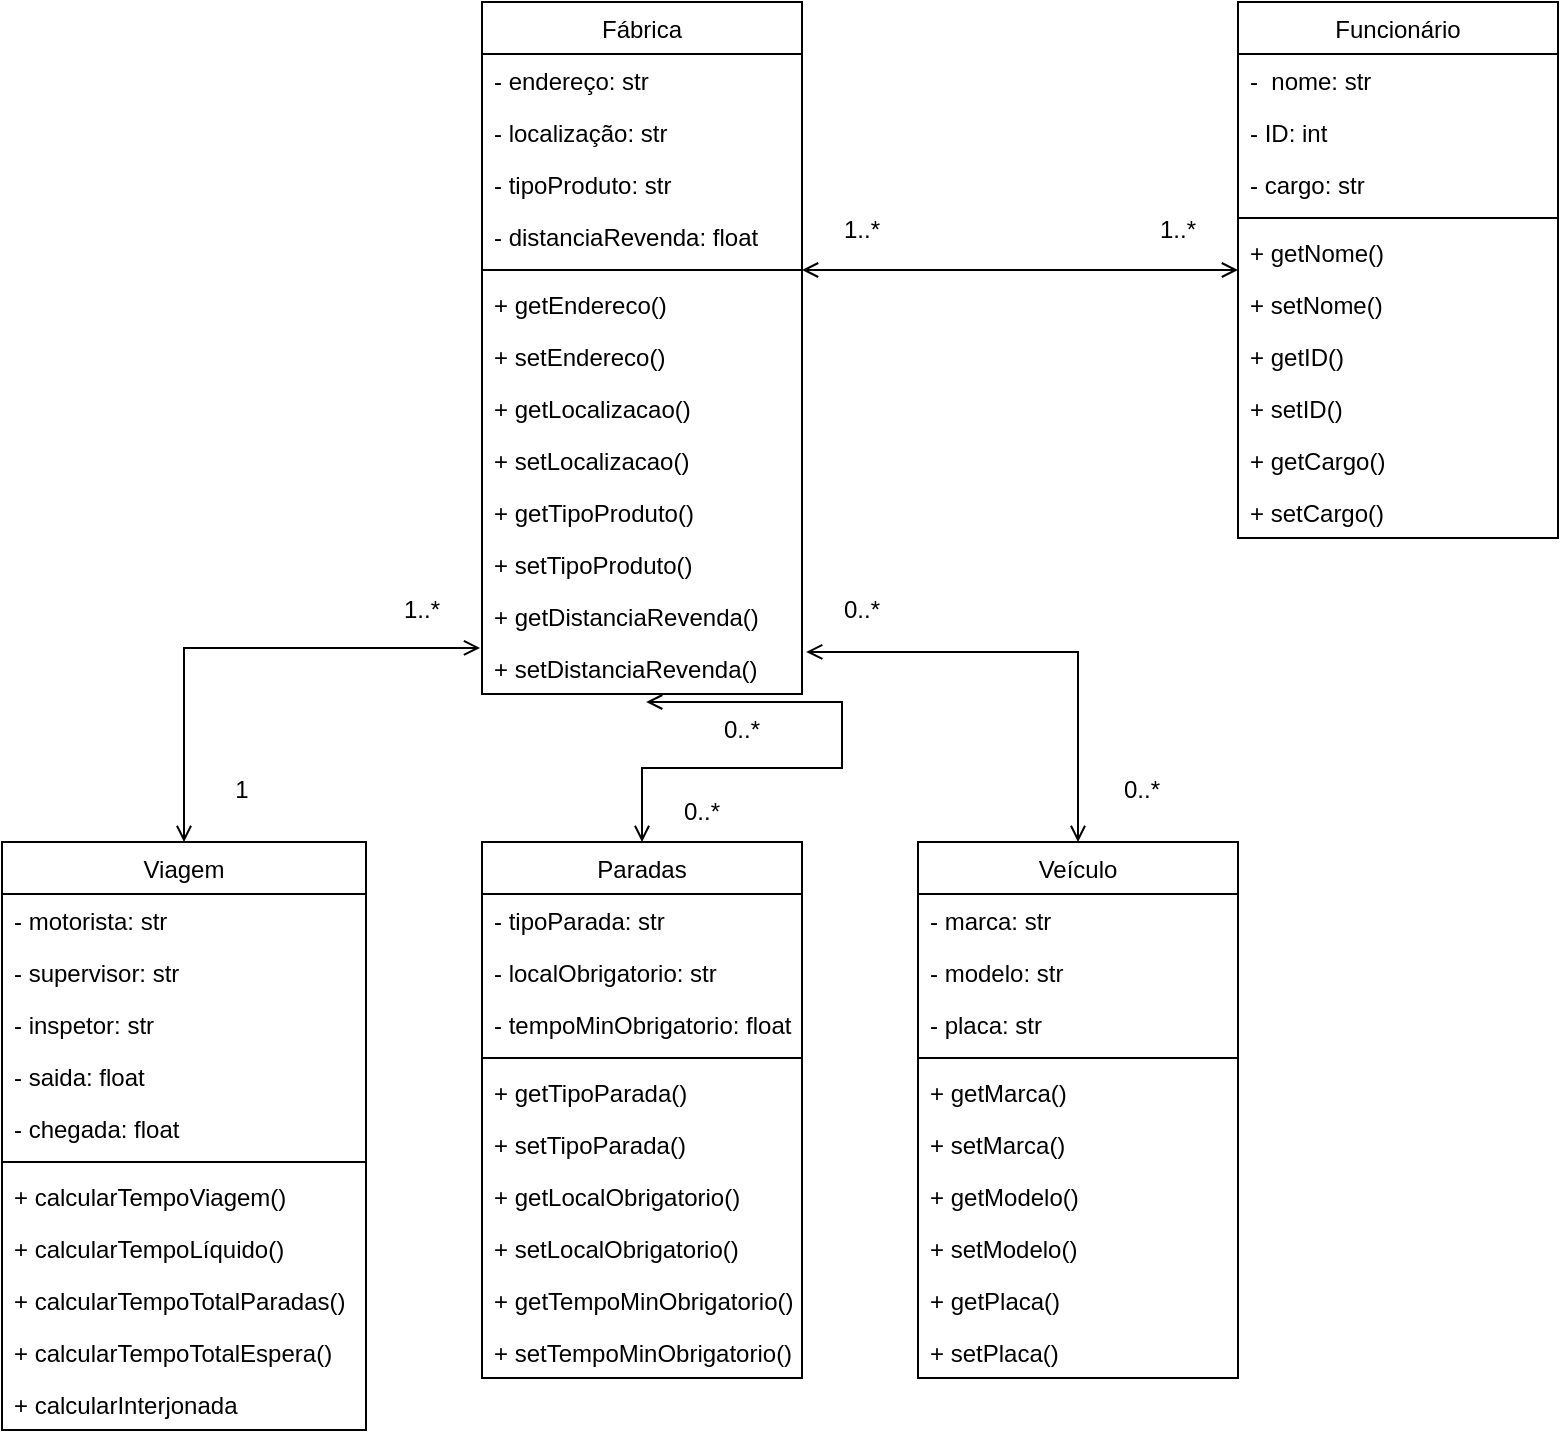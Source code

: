 <mxfile version="24.3.1" type="github">
  <diagram id="C5RBs43oDa-KdzZeNtuy" name="Page-1">
    <mxGraphModel dx="2261" dy="746" grid="1" gridSize="10" guides="1" tooltips="1" connect="1" arrows="1" fold="1" page="1" pageScale="1" pageWidth="827" pageHeight="1169" math="0" shadow="0">
      <root>
        <mxCell id="WIyWlLk6GJQsqaUBKTNV-0" />
        <mxCell id="WIyWlLk6GJQsqaUBKTNV-1" parent="WIyWlLk6GJQsqaUBKTNV-0" />
        <mxCell id="zkfFHV4jXpPFQw0GAbJ--0" value="Fábrica" style="swimlane;fontStyle=0;align=center;verticalAlign=top;childLayout=stackLayout;horizontal=1;startSize=26;horizontalStack=0;resizeParent=1;resizeLast=0;collapsible=1;marginBottom=0;rounded=0;shadow=0;strokeWidth=1;" parent="WIyWlLk6GJQsqaUBKTNV-1" vertex="1">
          <mxGeometry x="220" y="51" width="160" height="346" as="geometry">
            <mxRectangle x="230" y="140" width="160" height="26" as="alternateBounds" />
          </mxGeometry>
        </mxCell>
        <mxCell id="zkfFHV4jXpPFQw0GAbJ--1" value="- endereço: str" style="text;align=left;verticalAlign=top;spacingLeft=4;spacingRight=4;overflow=hidden;rotatable=0;points=[[0,0.5],[1,0.5]];portConstraint=eastwest;" parent="zkfFHV4jXpPFQw0GAbJ--0" vertex="1">
          <mxGeometry y="26" width="160" height="26" as="geometry" />
        </mxCell>
        <mxCell id="zkfFHV4jXpPFQw0GAbJ--2" value="- localização: str" style="text;align=left;verticalAlign=top;spacingLeft=4;spacingRight=4;overflow=hidden;rotatable=0;points=[[0,0.5],[1,0.5]];portConstraint=eastwest;rounded=0;shadow=0;html=0;" parent="zkfFHV4jXpPFQw0GAbJ--0" vertex="1">
          <mxGeometry y="52" width="160" height="26" as="geometry" />
        </mxCell>
        <mxCell id="zkfFHV4jXpPFQw0GAbJ--3" value="- tipoProduto: str" style="text;align=left;verticalAlign=top;spacingLeft=4;spacingRight=4;overflow=hidden;rotatable=0;points=[[0,0.5],[1,0.5]];portConstraint=eastwest;rounded=0;shadow=0;html=0;" parent="zkfFHV4jXpPFQw0GAbJ--0" vertex="1">
          <mxGeometry y="78" width="160" height="26" as="geometry" />
        </mxCell>
        <mxCell id="FqlmNI9uhESpFJYlup9E-16" value="- distanciaRevenda: float" style="text;align=left;verticalAlign=top;spacingLeft=4;spacingRight=4;overflow=hidden;rotatable=0;points=[[0,0.5],[1,0.5]];portConstraint=eastwest;rounded=0;shadow=0;html=0;" vertex="1" parent="zkfFHV4jXpPFQw0GAbJ--0">
          <mxGeometry y="104" width="160" height="26" as="geometry" />
        </mxCell>
        <mxCell id="zkfFHV4jXpPFQw0GAbJ--4" value="" style="line;html=1;strokeWidth=1;align=left;verticalAlign=middle;spacingTop=-1;spacingLeft=3;spacingRight=3;rotatable=0;labelPosition=right;points=[];portConstraint=eastwest;" parent="zkfFHV4jXpPFQw0GAbJ--0" vertex="1">
          <mxGeometry y="130" width="160" height="8" as="geometry" />
        </mxCell>
        <mxCell id="FqlmNI9uhESpFJYlup9E-23" value="+ getEndereco()" style="text;align=left;verticalAlign=top;spacingLeft=4;spacingRight=4;overflow=hidden;rotatable=0;points=[[0,0.5],[1,0.5]];portConstraint=eastwest;rounded=0;shadow=0;html=0;" vertex="1" parent="zkfFHV4jXpPFQw0GAbJ--0">
          <mxGeometry y="138" width="160" height="26" as="geometry" />
        </mxCell>
        <mxCell id="FqlmNI9uhESpFJYlup9E-24" value="+ setEndereco()" style="text;align=left;verticalAlign=top;spacingLeft=4;spacingRight=4;overflow=hidden;rotatable=0;points=[[0,0.5],[1,0.5]];portConstraint=eastwest;rounded=0;shadow=0;html=0;" vertex="1" parent="zkfFHV4jXpPFQw0GAbJ--0">
          <mxGeometry y="164" width="160" height="26" as="geometry" />
        </mxCell>
        <mxCell id="FqlmNI9uhESpFJYlup9E-25" value="+ getLocalizacao()" style="text;align=left;verticalAlign=top;spacingLeft=4;spacingRight=4;overflow=hidden;rotatable=0;points=[[0,0.5],[1,0.5]];portConstraint=eastwest;rounded=0;shadow=0;html=0;" vertex="1" parent="zkfFHV4jXpPFQw0GAbJ--0">
          <mxGeometry y="190" width="160" height="26" as="geometry" />
        </mxCell>
        <mxCell id="FqlmNI9uhESpFJYlup9E-26" value="+ setLocalizacao()" style="text;align=left;verticalAlign=top;spacingLeft=4;spacingRight=4;overflow=hidden;rotatable=0;points=[[0,0.5],[1,0.5]];portConstraint=eastwest;rounded=0;shadow=0;html=0;" vertex="1" parent="zkfFHV4jXpPFQw0GAbJ--0">
          <mxGeometry y="216" width="160" height="26" as="geometry" />
        </mxCell>
        <mxCell id="FqlmNI9uhESpFJYlup9E-27" value="+ getTipoProduto()" style="text;align=left;verticalAlign=top;spacingLeft=4;spacingRight=4;overflow=hidden;rotatable=0;points=[[0,0.5],[1,0.5]];portConstraint=eastwest;rounded=0;shadow=0;html=0;" vertex="1" parent="zkfFHV4jXpPFQw0GAbJ--0">
          <mxGeometry y="242" width="160" height="26" as="geometry" />
        </mxCell>
        <mxCell id="FqlmNI9uhESpFJYlup9E-28" value="+ setTipoProduto()" style="text;align=left;verticalAlign=top;spacingLeft=4;spacingRight=4;overflow=hidden;rotatable=0;points=[[0,0.5],[1,0.5]];portConstraint=eastwest;rounded=0;shadow=0;html=0;" vertex="1" parent="zkfFHV4jXpPFQw0GAbJ--0">
          <mxGeometry y="268" width="160" height="26" as="geometry" />
        </mxCell>
        <mxCell id="FqlmNI9uhESpFJYlup9E-29" value="+ getDistanciaRevenda()" style="text;align=left;verticalAlign=top;spacingLeft=4;spacingRight=4;overflow=hidden;rotatable=0;points=[[0,0.5],[1,0.5]];portConstraint=eastwest;rounded=0;shadow=0;html=0;" vertex="1" parent="zkfFHV4jXpPFQw0GAbJ--0">
          <mxGeometry y="294" width="160" height="26" as="geometry" />
        </mxCell>
        <mxCell id="FqlmNI9uhESpFJYlup9E-30" value="+ setDistanciaRevenda()" style="text;align=left;verticalAlign=top;spacingLeft=4;spacingRight=4;overflow=hidden;rotatable=0;points=[[0,0.5],[1,0.5]];portConstraint=eastwest;rounded=0;shadow=0;html=0;" vertex="1" parent="zkfFHV4jXpPFQw0GAbJ--0">
          <mxGeometry y="320" width="160" height="26" as="geometry" />
        </mxCell>
        <mxCell id="zkfFHV4jXpPFQw0GAbJ--17" value="Funcionário" style="swimlane;fontStyle=0;align=center;verticalAlign=top;childLayout=stackLayout;horizontal=1;startSize=26;horizontalStack=0;resizeParent=1;resizeLast=0;collapsible=1;marginBottom=0;rounded=0;shadow=0;strokeWidth=1;" parent="WIyWlLk6GJQsqaUBKTNV-1" vertex="1">
          <mxGeometry x="598" y="51" width="160" height="268" as="geometry">
            <mxRectangle x="550" y="140" width="160" height="26" as="alternateBounds" />
          </mxGeometry>
        </mxCell>
        <mxCell id="zkfFHV4jXpPFQw0GAbJ--18" value="-  nome: str" style="text;align=left;verticalAlign=top;spacingLeft=4;spacingRight=4;overflow=hidden;rotatable=0;points=[[0,0.5],[1,0.5]];portConstraint=eastwest;" parent="zkfFHV4jXpPFQw0GAbJ--17" vertex="1">
          <mxGeometry y="26" width="160" height="26" as="geometry" />
        </mxCell>
        <mxCell id="zkfFHV4jXpPFQw0GAbJ--19" value="- ID: int" style="text;align=left;verticalAlign=top;spacingLeft=4;spacingRight=4;overflow=hidden;rotatable=0;points=[[0,0.5],[1,0.5]];portConstraint=eastwest;rounded=0;shadow=0;html=0;" parent="zkfFHV4jXpPFQw0GAbJ--17" vertex="1">
          <mxGeometry y="52" width="160" height="26" as="geometry" />
        </mxCell>
        <mxCell id="zkfFHV4jXpPFQw0GAbJ--20" value="- cargo: str" style="text;align=left;verticalAlign=top;spacingLeft=4;spacingRight=4;overflow=hidden;rotatable=0;points=[[0,0.5],[1,0.5]];portConstraint=eastwest;rounded=0;shadow=0;html=0;" parent="zkfFHV4jXpPFQw0GAbJ--17" vertex="1">
          <mxGeometry y="78" width="160" height="26" as="geometry" />
        </mxCell>
        <mxCell id="zkfFHV4jXpPFQw0GAbJ--23" value="" style="line;html=1;strokeWidth=1;align=left;verticalAlign=middle;spacingTop=-1;spacingLeft=3;spacingRight=3;rotatable=0;labelPosition=right;points=[];portConstraint=eastwest;" parent="zkfFHV4jXpPFQw0GAbJ--17" vertex="1">
          <mxGeometry y="104" width="160" height="8" as="geometry" />
        </mxCell>
        <mxCell id="zkfFHV4jXpPFQw0GAbJ--24" value="+ getNome()" style="text;align=left;verticalAlign=top;spacingLeft=4;spacingRight=4;overflow=hidden;rotatable=0;points=[[0,0.5],[1,0.5]];portConstraint=eastwest;" parent="zkfFHV4jXpPFQw0GAbJ--17" vertex="1">
          <mxGeometry y="112" width="160" height="26" as="geometry" />
        </mxCell>
        <mxCell id="zkfFHV4jXpPFQw0GAbJ--25" value="+ setNome()" style="text;align=left;verticalAlign=top;spacingLeft=4;spacingRight=4;overflow=hidden;rotatable=0;points=[[0,0.5],[1,0.5]];portConstraint=eastwest;" parent="zkfFHV4jXpPFQw0GAbJ--17" vertex="1">
          <mxGeometry y="138" width="160" height="26" as="geometry" />
        </mxCell>
        <mxCell id="FqlmNI9uhESpFJYlup9E-9" value="+ getID()" style="text;align=left;verticalAlign=top;spacingLeft=4;spacingRight=4;overflow=hidden;rotatable=0;points=[[0,0.5],[1,0.5]];portConstraint=eastwest;" vertex="1" parent="zkfFHV4jXpPFQw0GAbJ--17">
          <mxGeometry y="164" width="160" height="26" as="geometry" />
        </mxCell>
        <mxCell id="FqlmNI9uhESpFJYlup9E-10" value="+ setID()" style="text;align=left;verticalAlign=top;spacingLeft=4;spacingRight=4;overflow=hidden;rotatable=0;points=[[0,0.5],[1,0.5]];portConstraint=eastwest;" vertex="1" parent="zkfFHV4jXpPFQw0GAbJ--17">
          <mxGeometry y="190" width="160" height="26" as="geometry" />
        </mxCell>
        <mxCell id="FqlmNI9uhESpFJYlup9E-11" value="+ getCargo()" style="text;align=left;verticalAlign=top;spacingLeft=4;spacingRight=4;overflow=hidden;rotatable=0;points=[[0,0.5],[1,0.5]];portConstraint=eastwest;" vertex="1" parent="zkfFHV4jXpPFQw0GAbJ--17">
          <mxGeometry y="216" width="160" height="26" as="geometry" />
        </mxCell>
        <mxCell id="FqlmNI9uhESpFJYlup9E-12" value="+ setCargo()" style="text;align=left;verticalAlign=top;spacingLeft=4;spacingRight=4;overflow=hidden;rotatable=0;points=[[0,0.5],[1,0.5]];portConstraint=eastwest;" vertex="1" parent="zkfFHV4jXpPFQw0GAbJ--17">
          <mxGeometry y="242" width="160" height="26" as="geometry" />
        </mxCell>
        <mxCell id="zkfFHV4jXpPFQw0GAbJ--26" value="" style="endArrow=open;shadow=0;strokeWidth=1;rounded=0;curved=0;endFill=1;edgeStyle=elbowEdgeStyle;elbow=vertical;startArrow=open;startFill=0;" parent="WIyWlLk6GJQsqaUBKTNV-1" source="zkfFHV4jXpPFQw0GAbJ--0" target="zkfFHV4jXpPFQw0GAbJ--17" edge="1">
          <mxGeometry x="0.5" y="41" relative="1" as="geometry">
            <mxPoint x="380" y="123" as="sourcePoint" />
            <mxPoint x="540" y="123" as="targetPoint" />
            <mxPoint x="-40" y="32" as="offset" />
          </mxGeometry>
        </mxCell>
        <mxCell id="FqlmNI9uhESpFJYlup9E-31" value="Veículo" style="swimlane;fontStyle=0;align=center;verticalAlign=top;childLayout=stackLayout;horizontal=1;startSize=26;horizontalStack=0;resizeParent=1;resizeLast=0;collapsible=1;marginBottom=0;rounded=0;shadow=0;strokeWidth=1;" vertex="1" parent="WIyWlLk6GJQsqaUBKTNV-1">
          <mxGeometry x="438" y="471" width="160" height="268" as="geometry">
            <mxRectangle x="130" y="380" width="160" height="26" as="alternateBounds" />
          </mxGeometry>
        </mxCell>
        <mxCell id="FqlmNI9uhESpFJYlup9E-32" value="- marca: str" style="text;align=left;verticalAlign=top;spacingLeft=4;spacingRight=4;overflow=hidden;rotatable=0;points=[[0,0.5],[1,0.5]];portConstraint=eastwest;" vertex="1" parent="FqlmNI9uhESpFJYlup9E-31">
          <mxGeometry y="26" width="160" height="26" as="geometry" />
        </mxCell>
        <mxCell id="FqlmNI9uhESpFJYlup9E-33" value="- modelo: str" style="text;align=left;verticalAlign=top;spacingLeft=4;spacingRight=4;overflow=hidden;rotatable=0;points=[[0,0.5],[1,0.5]];portConstraint=eastwest;rounded=0;shadow=0;html=0;" vertex="1" parent="FqlmNI9uhESpFJYlup9E-31">
          <mxGeometry y="52" width="160" height="26" as="geometry" />
        </mxCell>
        <mxCell id="FqlmNI9uhESpFJYlup9E-39" value="- placa: str" style="text;align=left;verticalAlign=top;spacingLeft=4;spacingRight=4;overflow=hidden;rotatable=0;points=[[0,0.5],[1,0.5]];portConstraint=eastwest;rounded=0;shadow=0;html=0;" vertex="1" parent="FqlmNI9uhESpFJYlup9E-31">
          <mxGeometry y="78" width="160" height="26" as="geometry" />
        </mxCell>
        <mxCell id="FqlmNI9uhESpFJYlup9E-34" value="" style="line;html=1;strokeWidth=1;align=left;verticalAlign=middle;spacingTop=-1;spacingLeft=3;spacingRight=3;rotatable=0;labelPosition=right;points=[];portConstraint=eastwest;" vertex="1" parent="FqlmNI9uhESpFJYlup9E-31">
          <mxGeometry y="104" width="160" height="8" as="geometry" />
        </mxCell>
        <mxCell id="FqlmNI9uhESpFJYlup9E-36" value="+ getMarca()" style="text;align=left;verticalAlign=top;spacingLeft=4;spacingRight=4;overflow=hidden;rotatable=0;points=[[0,0.5],[1,0.5]];portConstraint=eastwest;" vertex="1" parent="FqlmNI9uhESpFJYlup9E-31">
          <mxGeometry y="112" width="160" height="26" as="geometry" />
        </mxCell>
        <mxCell id="FqlmNI9uhESpFJYlup9E-40" value="+ setMarca()" style="text;align=left;verticalAlign=top;spacingLeft=4;spacingRight=4;overflow=hidden;rotatable=0;points=[[0,0.5],[1,0.5]];portConstraint=eastwest;" vertex="1" parent="FqlmNI9uhESpFJYlup9E-31">
          <mxGeometry y="138" width="160" height="26" as="geometry" />
        </mxCell>
        <mxCell id="FqlmNI9uhESpFJYlup9E-41" value="+ getModelo()" style="text;align=left;verticalAlign=top;spacingLeft=4;spacingRight=4;overflow=hidden;rotatable=0;points=[[0,0.5],[1,0.5]];portConstraint=eastwest;" vertex="1" parent="FqlmNI9uhESpFJYlup9E-31">
          <mxGeometry y="164" width="160" height="26" as="geometry" />
        </mxCell>
        <mxCell id="FqlmNI9uhESpFJYlup9E-42" value="+ setModelo()" style="text;align=left;verticalAlign=top;spacingLeft=4;spacingRight=4;overflow=hidden;rotatable=0;points=[[0,0.5],[1,0.5]];portConstraint=eastwest;" vertex="1" parent="FqlmNI9uhESpFJYlup9E-31">
          <mxGeometry y="190" width="160" height="26" as="geometry" />
        </mxCell>
        <mxCell id="FqlmNI9uhESpFJYlup9E-43" value="+ getPlaca()" style="text;align=left;verticalAlign=top;spacingLeft=4;spacingRight=4;overflow=hidden;rotatable=0;points=[[0,0.5],[1,0.5]];portConstraint=eastwest;" vertex="1" parent="FqlmNI9uhESpFJYlup9E-31">
          <mxGeometry y="216" width="160" height="26" as="geometry" />
        </mxCell>
        <mxCell id="FqlmNI9uhESpFJYlup9E-44" value="+ setPlaca()" style="text;align=left;verticalAlign=top;spacingLeft=4;spacingRight=4;overflow=hidden;rotatable=0;points=[[0,0.5],[1,0.5]];portConstraint=eastwest;" vertex="1" parent="FqlmNI9uhESpFJYlup9E-31">
          <mxGeometry y="242" width="160" height="26" as="geometry" />
        </mxCell>
        <mxCell id="FqlmNI9uhESpFJYlup9E-38" style="edgeStyle=orthogonalEdgeStyle;rounded=0;orthogonalLoop=1;jettySize=auto;html=1;exitX=0.5;exitY=0;exitDx=0;exitDy=0;entryX=1.013;entryY=0.192;entryDx=0;entryDy=0;entryPerimeter=0;endArrow=open;endFill=0;startArrow=open;startFill=0;" edge="1" parent="WIyWlLk6GJQsqaUBKTNV-1" source="FqlmNI9uhESpFJYlup9E-31" target="FqlmNI9uhESpFJYlup9E-30">
          <mxGeometry relative="1" as="geometry" />
        </mxCell>
        <mxCell id="FqlmNI9uhESpFJYlup9E-45" value="Paradas" style="swimlane;fontStyle=0;align=center;verticalAlign=top;childLayout=stackLayout;horizontal=1;startSize=26;horizontalStack=0;resizeParent=1;resizeLast=0;collapsible=1;marginBottom=0;rounded=0;shadow=0;strokeWidth=1;" vertex="1" parent="WIyWlLk6GJQsqaUBKTNV-1">
          <mxGeometry x="220" y="471" width="160" height="268" as="geometry">
            <mxRectangle x="130" y="380" width="160" height="26" as="alternateBounds" />
          </mxGeometry>
        </mxCell>
        <mxCell id="FqlmNI9uhESpFJYlup9E-46" value="- tipoParada: str" style="text;align=left;verticalAlign=top;spacingLeft=4;spacingRight=4;overflow=hidden;rotatable=0;points=[[0,0.5],[1,0.5]];portConstraint=eastwest;" vertex="1" parent="FqlmNI9uhESpFJYlup9E-45">
          <mxGeometry y="26" width="160" height="26" as="geometry" />
        </mxCell>
        <mxCell id="FqlmNI9uhESpFJYlup9E-47" value="- localObrigatorio: str" style="text;align=left;verticalAlign=top;spacingLeft=4;spacingRight=4;overflow=hidden;rotatable=0;points=[[0,0.5],[1,0.5]];portConstraint=eastwest;rounded=0;shadow=0;html=0;" vertex="1" parent="FqlmNI9uhESpFJYlup9E-45">
          <mxGeometry y="52" width="160" height="26" as="geometry" />
        </mxCell>
        <mxCell id="FqlmNI9uhESpFJYlup9E-48" value="- tempoMinObrigatorio: float" style="text;align=left;verticalAlign=top;spacingLeft=4;spacingRight=4;overflow=hidden;rotatable=0;points=[[0,0.5],[1,0.5]];portConstraint=eastwest;rounded=0;shadow=0;html=0;" vertex="1" parent="FqlmNI9uhESpFJYlup9E-45">
          <mxGeometry y="78" width="160" height="26" as="geometry" />
        </mxCell>
        <mxCell id="FqlmNI9uhESpFJYlup9E-49" value="" style="line;html=1;strokeWidth=1;align=left;verticalAlign=middle;spacingTop=-1;spacingLeft=3;spacingRight=3;rotatable=0;labelPosition=right;points=[];portConstraint=eastwest;" vertex="1" parent="FqlmNI9uhESpFJYlup9E-45">
          <mxGeometry y="104" width="160" height="8" as="geometry" />
        </mxCell>
        <mxCell id="FqlmNI9uhESpFJYlup9E-50" value="+ getTipoParada()" style="text;align=left;verticalAlign=top;spacingLeft=4;spacingRight=4;overflow=hidden;rotatable=0;points=[[0,0.5],[1,0.5]];portConstraint=eastwest;" vertex="1" parent="FqlmNI9uhESpFJYlup9E-45">
          <mxGeometry y="112" width="160" height="26" as="geometry" />
        </mxCell>
        <mxCell id="FqlmNI9uhESpFJYlup9E-51" value="+ setTipoParada()" style="text;align=left;verticalAlign=top;spacingLeft=4;spacingRight=4;overflow=hidden;rotatable=0;points=[[0,0.5],[1,0.5]];portConstraint=eastwest;" vertex="1" parent="FqlmNI9uhESpFJYlup9E-45">
          <mxGeometry y="138" width="160" height="26" as="geometry" />
        </mxCell>
        <mxCell id="FqlmNI9uhESpFJYlup9E-52" value="+ getLocalObrigatorio()" style="text;align=left;verticalAlign=top;spacingLeft=4;spacingRight=4;overflow=hidden;rotatable=0;points=[[0,0.5],[1,0.5]];portConstraint=eastwest;" vertex="1" parent="FqlmNI9uhESpFJYlup9E-45">
          <mxGeometry y="164" width="160" height="26" as="geometry" />
        </mxCell>
        <mxCell id="FqlmNI9uhESpFJYlup9E-53" value="+ setLocalObrigatorio()" style="text;align=left;verticalAlign=top;spacingLeft=4;spacingRight=4;overflow=hidden;rotatable=0;points=[[0,0.5],[1,0.5]];portConstraint=eastwest;" vertex="1" parent="FqlmNI9uhESpFJYlup9E-45">
          <mxGeometry y="190" width="160" height="26" as="geometry" />
        </mxCell>
        <mxCell id="FqlmNI9uhESpFJYlup9E-54" value="+ getTempoMinObrigatorio()" style="text;align=left;verticalAlign=top;spacingLeft=4;spacingRight=4;overflow=hidden;rotatable=0;points=[[0,0.5],[1,0.5]];portConstraint=eastwest;" vertex="1" parent="FqlmNI9uhESpFJYlup9E-45">
          <mxGeometry y="216" width="160" height="26" as="geometry" />
        </mxCell>
        <mxCell id="FqlmNI9uhESpFJYlup9E-55" value="+ setTempoMinObrigatorio()" style="text;align=left;verticalAlign=top;spacingLeft=4;spacingRight=4;overflow=hidden;rotatable=0;points=[[0,0.5],[1,0.5]];portConstraint=eastwest;" vertex="1" parent="FqlmNI9uhESpFJYlup9E-45">
          <mxGeometry y="242" width="160" height="26" as="geometry" />
        </mxCell>
        <mxCell id="FqlmNI9uhESpFJYlup9E-56" value="Viagem" style="swimlane;fontStyle=0;align=center;verticalAlign=top;childLayout=stackLayout;horizontal=1;startSize=26;horizontalStack=0;resizeParent=1;resizeLast=0;collapsible=1;marginBottom=0;rounded=0;shadow=0;strokeWidth=1;" vertex="1" parent="WIyWlLk6GJQsqaUBKTNV-1">
          <mxGeometry x="-20" y="471" width="182" height="294" as="geometry">
            <mxRectangle x="130" y="380" width="160" height="26" as="alternateBounds" />
          </mxGeometry>
        </mxCell>
        <mxCell id="FqlmNI9uhESpFJYlup9E-57" value="- motorista: str" style="text;align=left;verticalAlign=top;spacingLeft=4;spacingRight=4;overflow=hidden;rotatable=0;points=[[0,0.5],[1,0.5]];portConstraint=eastwest;" vertex="1" parent="FqlmNI9uhESpFJYlup9E-56">
          <mxGeometry y="26" width="182" height="26" as="geometry" />
        </mxCell>
        <mxCell id="FqlmNI9uhESpFJYlup9E-58" value="- supervisor: str" style="text;align=left;verticalAlign=top;spacingLeft=4;spacingRight=4;overflow=hidden;rotatable=0;points=[[0,0.5],[1,0.5]];portConstraint=eastwest;rounded=0;shadow=0;html=0;" vertex="1" parent="FqlmNI9uhESpFJYlup9E-56">
          <mxGeometry y="52" width="182" height="26" as="geometry" />
        </mxCell>
        <mxCell id="FqlmNI9uhESpFJYlup9E-59" value="- inspetor: str" style="text;align=left;verticalAlign=top;spacingLeft=4;spacingRight=4;overflow=hidden;rotatable=0;points=[[0,0.5],[1,0.5]];portConstraint=eastwest;rounded=0;shadow=0;html=0;" vertex="1" parent="FqlmNI9uhESpFJYlup9E-56">
          <mxGeometry y="78" width="182" height="26" as="geometry" />
        </mxCell>
        <mxCell id="FqlmNI9uhESpFJYlup9E-69" value="- saida: float" style="text;align=left;verticalAlign=top;spacingLeft=4;spacingRight=4;overflow=hidden;rotatable=0;points=[[0,0.5],[1,0.5]];portConstraint=eastwest;rounded=0;shadow=0;html=0;" vertex="1" parent="FqlmNI9uhESpFJYlup9E-56">
          <mxGeometry y="104" width="182" height="26" as="geometry" />
        </mxCell>
        <mxCell id="FqlmNI9uhESpFJYlup9E-70" value="- chegada: float" style="text;align=left;verticalAlign=top;spacingLeft=4;spacingRight=4;overflow=hidden;rotatable=0;points=[[0,0.5],[1,0.5]];portConstraint=eastwest;rounded=0;shadow=0;html=0;" vertex="1" parent="FqlmNI9uhESpFJYlup9E-56">
          <mxGeometry y="130" width="182" height="26" as="geometry" />
        </mxCell>
        <mxCell id="FqlmNI9uhESpFJYlup9E-60" value="" style="line;html=1;strokeWidth=1;align=left;verticalAlign=middle;spacingTop=-1;spacingLeft=3;spacingRight=3;rotatable=0;labelPosition=right;points=[];portConstraint=eastwest;" vertex="1" parent="FqlmNI9uhESpFJYlup9E-56">
          <mxGeometry y="156" width="182" height="8" as="geometry" />
        </mxCell>
        <mxCell id="FqlmNI9uhESpFJYlup9E-61" value="+ calcularTempoViagem()" style="text;align=left;verticalAlign=top;spacingLeft=4;spacingRight=4;overflow=hidden;rotatable=0;points=[[0,0.5],[1,0.5]];portConstraint=eastwest;" vertex="1" parent="FqlmNI9uhESpFJYlup9E-56">
          <mxGeometry y="164" width="182" height="26" as="geometry" />
        </mxCell>
        <mxCell id="FqlmNI9uhESpFJYlup9E-62" value="+ calcularTempoLíquido()" style="text;align=left;verticalAlign=top;spacingLeft=4;spacingRight=4;overflow=hidden;rotatable=0;points=[[0,0.5],[1,0.5]];portConstraint=eastwest;" vertex="1" parent="FqlmNI9uhESpFJYlup9E-56">
          <mxGeometry y="190" width="182" height="26" as="geometry" />
        </mxCell>
        <mxCell id="FqlmNI9uhESpFJYlup9E-63" value="+ calcularTempoTotalParadas()" style="text;align=left;verticalAlign=top;spacingLeft=4;spacingRight=4;overflow=hidden;rotatable=0;points=[[0,0.5],[1,0.5]];portConstraint=eastwest;" vertex="1" parent="FqlmNI9uhESpFJYlup9E-56">
          <mxGeometry y="216" width="182" height="26" as="geometry" />
        </mxCell>
        <mxCell id="FqlmNI9uhESpFJYlup9E-64" value="+ calcularTempoTotalEspera()" style="text;align=left;verticalAlign=top;spacingLeft=4;spacingRight=4;overflow=hidden;rotatable=0;points=[[0,0.5],[1,0.5]];portConstraint=eastwest;" vertex="1" parent="FqlmNI9uhESpFJYlup9E-56">
          <mxGeometry y="242" width="182" height="26" as="geometry" />
        </mxCell>
        <mxCell id="FqlmNI9uhESpFJYlup9E-65" value="+ calcularInterjonada" style="text;align=left;verticalAlign=top;spacingLeft=4;spacingRight=4;overflow=hidden;rotatable=0;points=[[0,0.5],[1,0.5]];portConstraint=eastwest;" vertex="1" parent="FqlmNI9uhESpFJYlup9E-56">
          <mxGeometry y="268" width="182" height="26" as="geometry" />
        </mxCell>
        <mxCell id="FqlmNI9uhESpFJYlup9E-71" style="edgeStyle=orthogonalEdgeStyle;rounded=0;orthogonalLoop=1;jettySize=auto;html=1;exitX=0.5;exitY=0;exitDx=0;exitDy=0;entryX=0.513;entryY=1.154;entryDx=0;entryDy=0;entryPerimeter=0;endArrow=open;endFill=0;startArrow=open;startFill=0;" edge="1" parent="WIyWlLk6GJQsqaUBKTNV-1" source="FqlmNI9uhESpFJYlup9E-45" target="FqlmNI9uhESpFJYlup9E-30">
          <mxGeometry relative="1" as="geometry" />
        </mxCell>
        <mxCell id="FqlmNI9uhESpFJYlup9E-72" style="edgeStyle=orthogonalEdgeStyle;rounded=0;orthogonalLoop=1;jettySize=auto;html=1;exitX=0.5;exitY=0;exitDx=0;exitDy=0;entryX=-0.006;entryY=1.115;entryDx=0;entryDy=0;entryPerimeter=0;startArrow=open;startFill=0;endArrow=open;endFill=0;" edge="1" parent="WIyWlLk6GJQsqaUBKTNV-1" source="FqlmNI9uhESpFJYlup9E-56" target="FqlmNI9uhESpFJYlup9E-29">
          <mxGeometry relative="1" as="geometry" />
        </mxCell>
        <mxCell id="FqlmNI9uhESpFJYlup9E-73" value="1..*" style="text;html=1;align=center;verticalAlign=middle;whiteSpace=wrap;rounded=0;" vertex="1" parent="WIyWlLk6GJQsqaUBKTNV-1">
          <mxGeometry x="538" y="150" width="60" height="30" as="geometry" />
        </mxCell>
        <mxCell id="FqlmNI9uhESpFJYlup9E-74" value="1..*" style="text;html=1;align=center;verticalAlign=middle;whiteSpace=wrap;rounded=0;" vertex="1" parent="WIyWlLk6GJQsqaUBKTNV-1">
          <mxGeometry x="380" y="150" width="60" height="30" as="geometry" />
        </mxCell>
        <mxCell id="FqlmNI9uhESpFJYlup9E-75" value="0..*" style="text;html=1;align=center;verticalAlign=middle;whiteSpace=wrap;rounded=0;" vertex="1" parent="WIyWlLk6GJQsqaUBKTNV-1">
          <mxGeometry x="380" y="340" width="60" height="30" as="geometry" />
        </mxCell>
        <mxCell id="FqlmNI9uhESpFJYlup9E-76" value="0..*" style="text;html=1;align=center;verticalAlign=middle;whiteSpace=wrap;rounded=0;" vertex="1" parent="WIyWlLk6GJQsqaUBKTNV-1">
          <mxGeometry x="520" y="430" width="60" height="30" as="geometry" />
        </mxCell>
        <mxCell id="FqlmNI9uhESpFJYlup9E-77" value="0..*" style="text;html=1;align=center;verticalAlign=middle;whiteSpace=wrap;rounded=0;" vertex="1" parent="WIyWlLk6GJQsqaUBKTNV-1">
          <mxGeometry x="320" y="400" width="60" height="30" as="geometry" />
        </mxCell>
        <mxCell id="FqlmNI9uhESpFJYlup9E-78" value="0..*" style="text;html=1;align=center;verticalAlign=middle;whiteSpace=wrap;rounded=0;" vertex="1" parent="WIyWlLk6GJQsqaUBKTNV-1">
          <mxGeometry x="300" y="441" width="60" height="30" as="geometry" />
        </mxCell>
        <mxCell id="FqlmNI9uhESpFJYlup9E-79" value="1" style="text;html=1;align=center;verticalAlign=middle;whiteSpace=wrap;rounded=0;" vertex="1" parent="WIyWlLk6GJQsqaUBKTNV-1">
          <mxGeometry x="70" y="430" width="60" height="30" as="geometry" />
        </mxCell>
        <mxCell id="FqlmNI9uhESpFJYlup9E-80" value="1..*" style="text;html=1;align=center;verticalAlign=middle;whiteSpace=wrap;rounded=0;" vertex="1" parent="WIyWlLk6GJQsqaUBKTNV-1">
          <mxGeometry x="160" y="340" width="60" height="30" as="geometry" />
        </mxCell>
      </root>
    </mxGraphModel>
  </diagram>
</mxfile>
